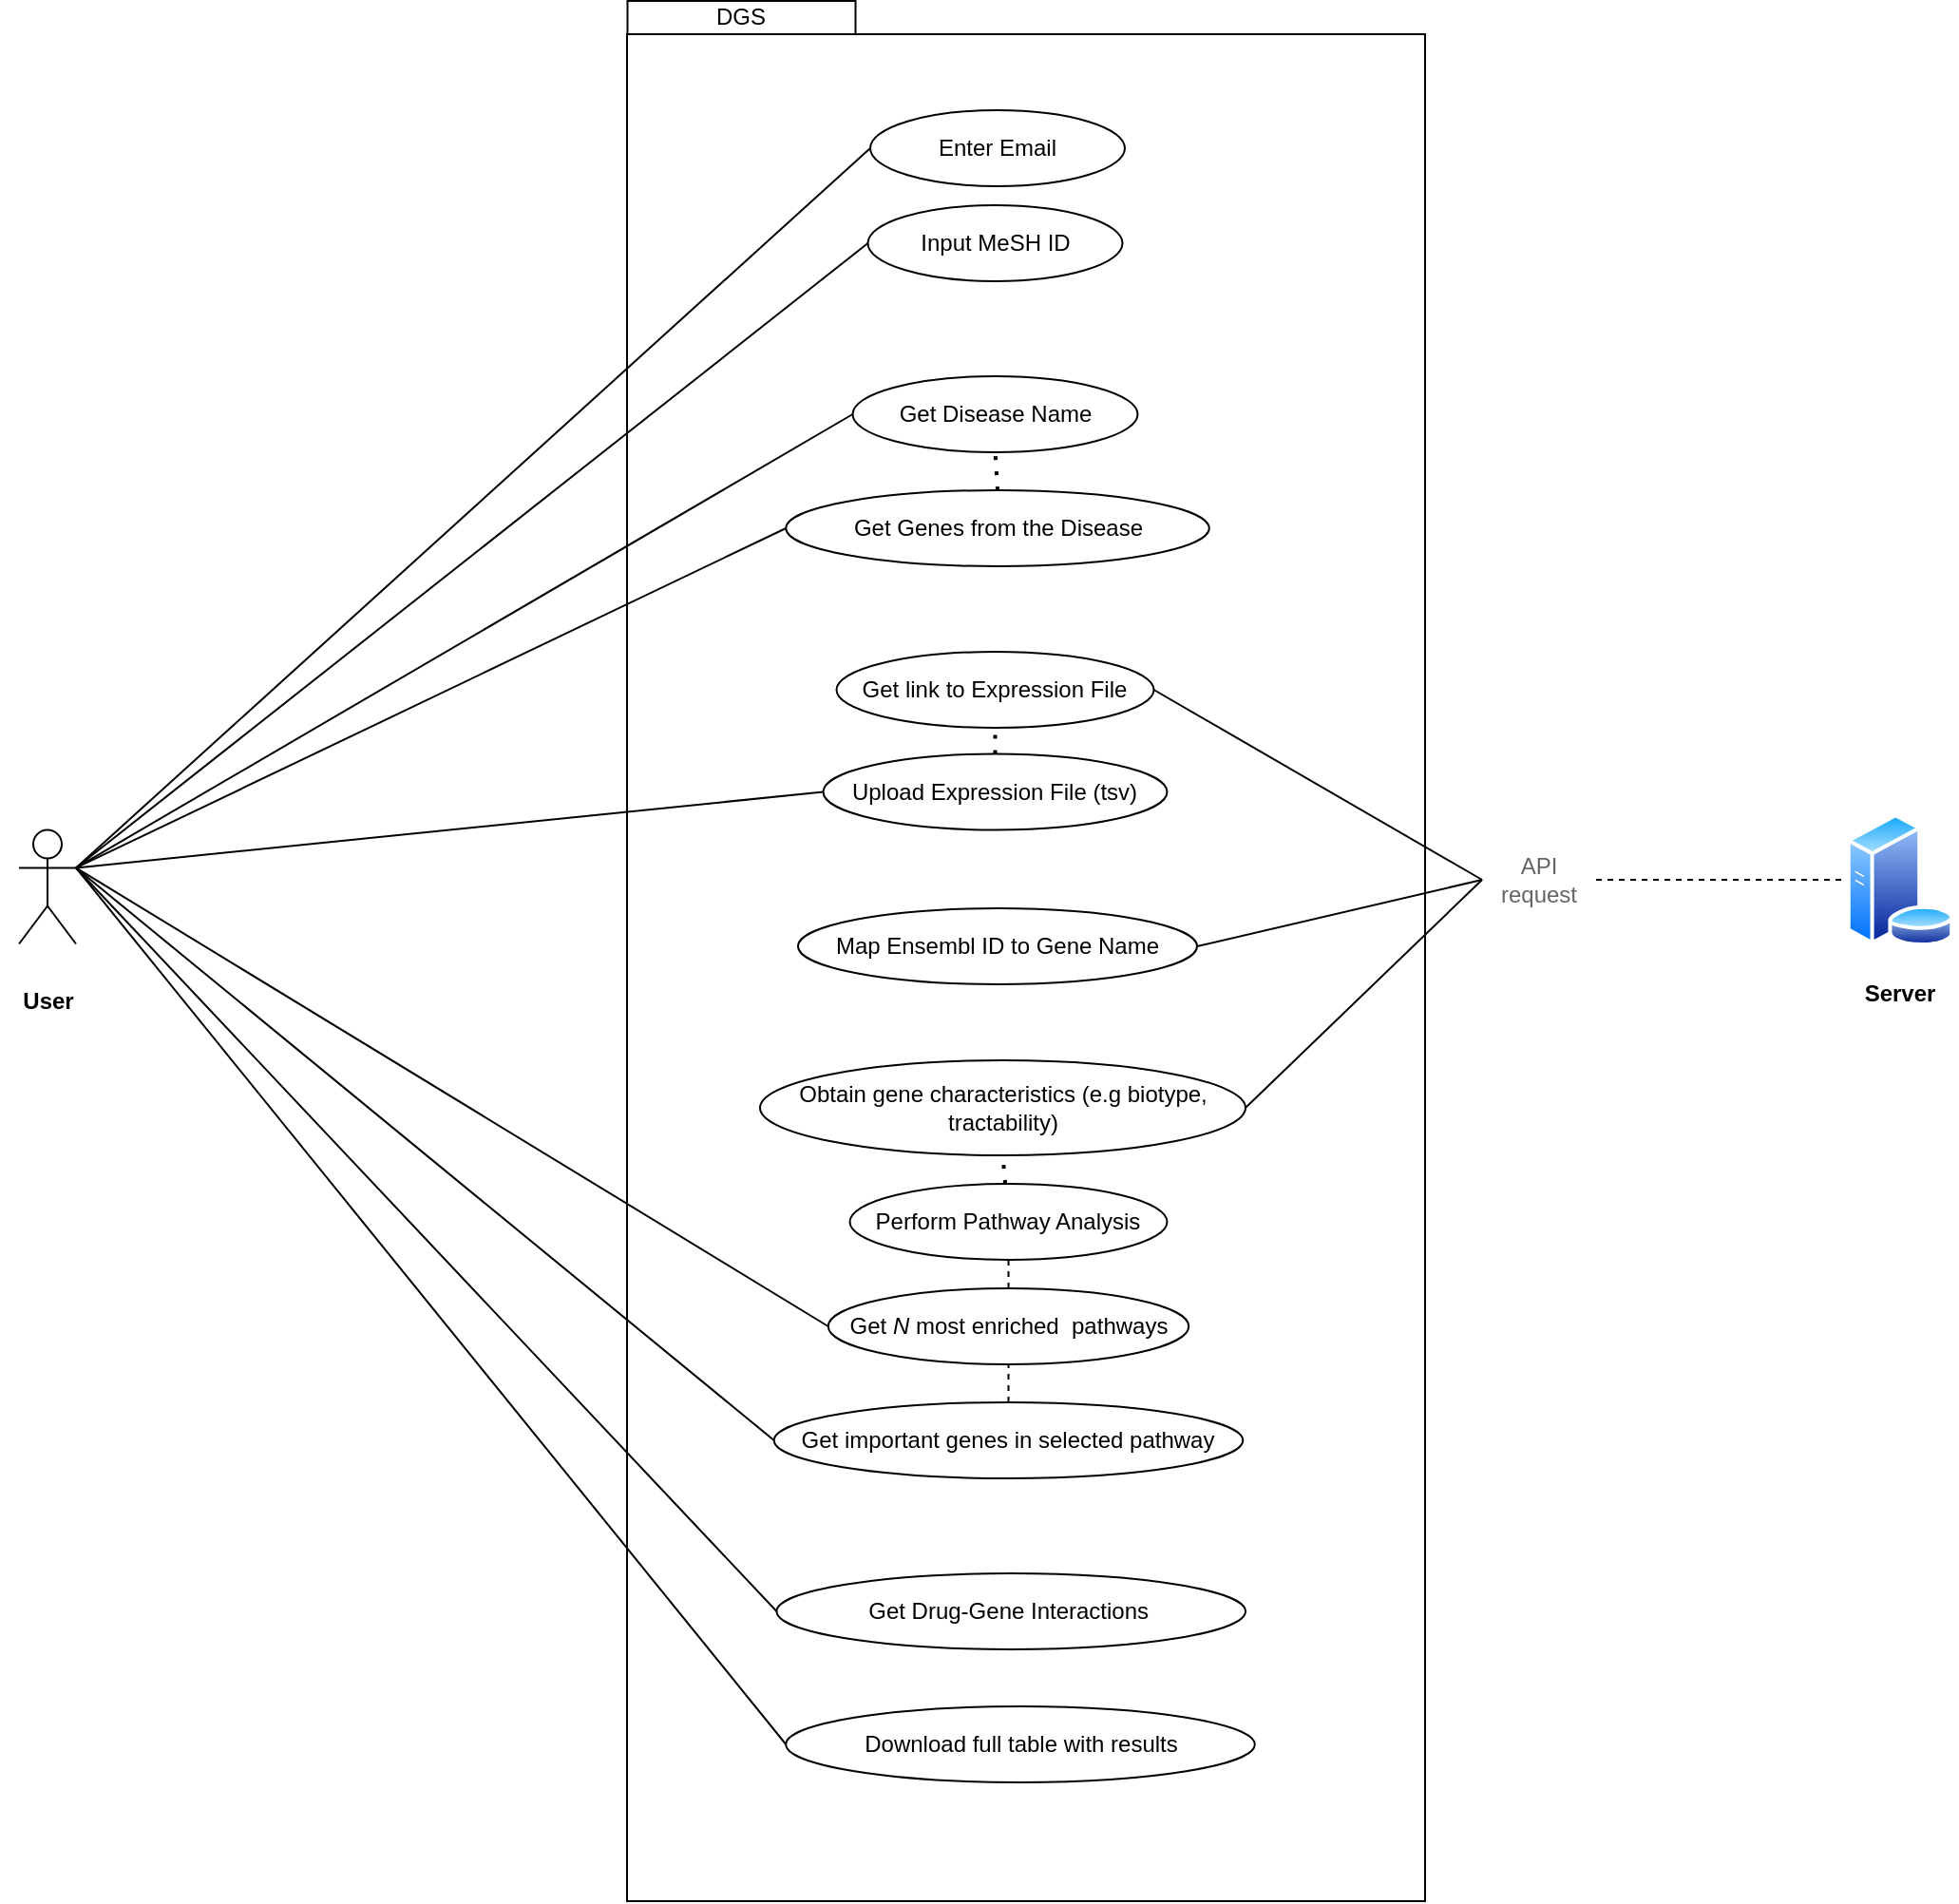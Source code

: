 <mxfile version="28.0.7">
  <diagram name="Página-1" id="Kc-UAT4JPy-PYa0CfNiF">
    <mxGraphModel dx="2792" dy="2297" grid="1" gridSize="10" guides="1" tooltips="1" connect="1" arrows="1" fold="1" page="1" pageScale="1" pageWidth="827" pageHeight="1169" math="0" shadow="0">
      <root>
        <mxCell id="0" />
        <mxCell id="1" parent="0" />
        <mxCell id="iwGVY0oe2zaWrRzW6psy-1" value="" style="shape=umlActor;verticalLabelPosition=bottom;verticalAlign=top;html=1;outlineConnect=0;" vertex="1" parent="1">
          <mxGeometry x="-160" y="408.75" width="30" height="60" as="geometry" />
        </mxCell>
        <mxCell id="iwGVY0oe2zaWrRzW6psy-2" value="&lt;b&gt;User&lt;/b&gt;" style="text;html=1;align=center;verticalAlign=middle;resizable=0;points=[];autosize=1;strokeColor=none;fillColor=none;" vertex="1" parent="1">
          <mxGeometry x="-170" y="483.75" width="50" height="30" as="geometry" />
        </mxCell>
        <mxCell id="iwGVY0oe2zaWrRzW6psy-4" value="" style="rounded=0;whiteSpace=wrap;html=1;" vertex="1" parent="1">
          <mxGeometry x="160" y="-10" width="420" height="982.5" as="geometry" />
        </mxCell>
        <mxCell id="iwGVY0oe2zaWrRzW6psy-5" value="" style="image;aspect=fixed;perimeter=ellipsePerimeter;html=1;align=center;shadow=0;dashed=0;spacingTop=3;image=img/lib/active_directory/database_server.svg;imageBackground=none;imageBorder=none;" vertex="1" parent="1">
          <mxGeometry x="801.3" y="400" width="57.4" height="70" as="geometry" />
        </mxCell>
        <mxCell id="iwGVY0oe2zaWrRzW6psy-8" value="Enter Email" style="ellipse;whiteSpace=wrap;html=1;" vertex="1" parent="1">
          <mxGeometry x="288" y="30" width="134" height="40" as="geometry" />
        </mxCell>
        <mxCell id="iwGVY0oe2zaWrRzW6psy-9" value="Input MeSH ID" style="ellipse;whiteSpace=wrap;html=1;" vertex="1" parent="1">
          <mxGeometry x="286.75" y="80" width="134" height="40" as="geometry" />
        </mxCell>
        <mxCell id="iwGVY0oe2zaWrRzW6psy-10" value="Get Disease Name" style="ellipse;whiteSpace=wrap;html=1;" vertex="1" parent="1">
          <mxGeometry x="278.75" y="170" width="150" height="40" as="geometry" />
        </mxCell>
        <mxCell id="iwGVY0oe2zaWrRzW6psy-11" value="Upload Expression File (tsv)" style="ellipse;whiteSpace=wrap;html=1;" vertex="1" parent="1">
          <mxGeometry x="263.25" y="368.75" width="181" height="40" as="geometry" />
        </mxCell>
        <mxCell id="iwGVY0oe2zaWrRzW6psy-12" value="Map Ensembl ID to Gene Name" style="ellipse;whiteSpace=wrap;html=1;" vertex="1" parent="1">
          <mxGeometry x="250" y="450" width="210" height="40" as="geometry" />
        </mxCell>
        <mxCell id="iwGVY0oe2zaWrRzW6psy-16" value="" style="endArrow=none;html=1;rounded=0;entryX=0;entryY=0.5;entryDx=0;entryDy=0;exitX=1;exitY=0.333;exitDx=0;exitDy=0;exitPerimeter=0;" edge="1" parent="1" source="iwGVY0oe2zaWrRzW6psy-1" target="iwGVY0oe2zaWrRzW6psy-9">
          <mxGeometry width="50" height="50" relative="1" as="geometry">
            <mxPoint x="380" y="260" as="sourcePoint" />
            <mxPoint x="430" y="210" as="targetPoint" />
          </mxGeometry>
        </mxCell>
        <mxCell id="iwGVY0oe2zaWrRzW6psy-17" value="" style="endArrow=none;html=1;rounded=0;entryX=0;entryY=0.5;entryDx=0;entryDy=0;exitX=1;exitY=0.333;exitDx=0;exitDy=0;exitPerimeter=0;" edge="1" parent="1" source="iwGVY0oe2zaWrRzW6psy-1" target="iwGVY0oe2zaWrRzW6psy-8">
          <mxGeometry width="50" height="50" relative="1" as="geometry">
            <mxPoint x="380" y="260" as="sourcePoint" />
            <mxPoint x="430" y="210" as="targetPoint" />
          </mxGeometry>
        </mxCell>
        <mxCell id="iwGVY0oe2zaWrRzW6psy-18" value="Get link to Expression File" style="ellipse;whiteSpace=wrap;html=1;" vertex="1" parent="1">
          <mxGeometry x="270.25" y="315" width="167" height="40" as="geometry" />
        </mxCell>
        <mxCell id="iwGVY0oe2zaWrRzW6psy-20" value="" style="endArrow=none;dashed=1;html=1;dashPattern=1 3;strokeWidth=2;rounded=0;entryX=0.5;entryY=1;entryDx=0;entryDy=0;exitX=0.5;exitY=0;exitDx=0;exitDy=0;" edge="1" parent="1" source="iwGVY0oe2zaWrRzW6psy-11" target="iwGVY0oe2zaWrRzW6psy-18">
          <mxGeometry width="50" height="50" relative="1" as="geometry">
            <mxPoint x="390" y="310" as="sourcePoint" />
            <mxPoint x="440" y="260" as="targetPoint" />
          </mxGeometry>
        </mxCell>
        <mxCell id="iwGVY0oe2zaWrRzW6psy-21" value="API request" style="text;html=1;align=center;verticalAlign=middle;whiteSpace=wrap;rounded=0;strokeColor=none;fillColor=none;fontColor=#666666;" vertex="1" parent="1">
          <mxGeometry x="610" y="405" width="60" height="60" as="geometry" />
        </mxCell>
        <mxCell id="iwGVY0oe2zaWrRzW6psy-22" value="&lt;b&gt;Server&lt;/b&gt;" style="text;html=1;align=center;verticalAlign=middle;whiteSpace=wrap;rounded=0;" vertex="1" parent="1">
          <mxGeometry x="800" y="480" width="60" height="30" as="geometry" />
        </mxCell>
        <mxCell id="iwGVY0oe2zaWrRzW6psy-23" value="" style="endArrow=none;dashed=1;html=1;rounded=0;entryX=0;entryY=0.5;entryDx=0;entryDy=0;exitX=1;exitY=0.5;exitDx=0;exitDy=0;" edge="1" parent="1" source="iwGVY0oe2zaWrRzW6psy-21" target="iwGVY0oe2zaWrRzW6psy-5">
          <mxGeometry width="50" height="50" relative="1" as="geometry">
            <mxPoint x="490" y="310" as="sourcePoint" />
            <mxPoint x="540" y="260" as="targetPoint" />
          </mxGeometry>
        </mxCell>
        <mxCell id="iwGVY0oe2zaWrRzW6psy-24" value="" style="endArrow=none;html=1;rounded=0;exitX=1;exitY=0.5;exitDx=0;exitDy=0;entryX=0;entryY=0.5;entryDx=0;entryDy=0;" edge="1" parent="1" source="iwGVY0oe2zaWrRzW6psy-18" target="iwGVY0oe2zaWrRzW6psy-21">
          <mxGeometry width="50" height="50" relative="1" as="geometry">
            <mxPoint x="490" y="310" as="sourcePoint" />
            <mxPoint x="540" y="260" as="targetPoint" />
          </mxGeometry>
        </mxCell>
        <mxCell id="iwGVY0oe2zaWrRzW6psy-25" value="" style="endArrow=none;html=1;rounded=0;exitX=1;exitY=0.333;exitDx=0;exitDy=0;exitPerimeter=0;entryX=0;entryY=0.5;entryDx=0;entryDy=0;" edge="1" parent="1" source="iwGVY0oe2zaWrRzW6psy-1" target="iwGVY0oe2zaWrRzW6psy-11">
          <mxGeometry width="50" height="50" relative="1" as="geometry">
            <mxPoint x="660" y="310" as="sourcePoint" />
            <mxPoint x="710" y="260" as="targetPoint" />
          </mxGeometry>
        </mxCell>
        <mxCell id="iwGVY0oe2zaWrRzW6psy-26" value="" style="endArrow=none;html=1;rounded=0;exitX=1;exitY=0.333;exitDx=0;exitDy=0;exitPerimeter=0;entryX=0;entryY=0.5;entryDx=0;entryDy=0;" edge="1" parent="1" source="iwGVY0oe2zaWrRzW6psy-1" target="iwGVY0oe2zaWrRzW6psy-10">
          <mxGeometry width="50" height="50" relative="1" as="geometry">
            <mxPoint x="660" y="310" as="sourcePoint" />
            <mxPoint x="710" y="260" as="targetPoint" />
          </mxGeometry>
        </mxCell>
        <mxCell id="iwGVY0oe2zaWrRzW6psy-27" value="" style="endArrow=none;html=1;rounded=0;entryX=0;entryY=0.5;entryDx=0;entryDy=0;exitX=1;exitY=0.5;exitDx=0;exitDy=0;" edge="1" parent="1" source="iwGVY0oe2zaWrRzW6psy-12" target="iwGVY0oe2zaWrRzW6psy-21">
          <mxGeometry width="50" height="50" relative="1" as="geometry">
            <mxPoint x="390" y="360" as="sourcePoint" />
            <mxPoint x="440" y="310" as="targetPoint" />
          </mxGeometry>
        </mxCell>
        <mxCell id="iwGVY0oe2zaWrRzW6psy-28" value="Obtain gene characteristics (e.g biotype, tractability)" style="ellipse;whiteSpace=wrap;html=1;" vertex="1" parent="1">
          <mxGeometry x="230" y="530" width="255.5" height="50" as="geometry" />
        </mxCell>
        <mxCell id="iwGVY0oe2zaWrRzW6psy-29" value="" style="endArrow=none;html=1;rounded=0;entryX=0;entryY=0.5;entryDx=0;entryDy=0;exitX=1;exitY=0.5;exitDx=0;exitDy=0;" edge="1" parent="1" source="iwGVY0oe2zaWrRzW6psy-28" target="iwGVY0oe2zaWrRzW6psy-21">
          <mxGeometry width="50" height="50" relative="1" as="geometry">
            <mxPoint x="390" y="360" as="sourcePoint" />
            <mxPoint x="440" y="310" as="targetPoint" />
          </mxGeometry>
        </mxCell>
        <mxCell id="iwGVY0oe2zaWrRzW6psy-30" value="" style="endArrow=none;dashed=1;html=1;dashPattern=1 3;strokeWidth=2;rounded=0;entryX=0.5;entryY=1;entryDx=0;entryDy=0;" edge="1" parent="1" source="iwGVY0oe2zaWrRzW6psy-31" target="iwGVY0oe2zaWrRzW6psy-28">
          <mxGeometry width="50" height="50" relative="1" as="geometry">
            <mxPoint x="290" y="440" as="sourcePoint" />
            <mxPoint x="340" y="390" as="targetPoint" />
          </mxGeometry>
        </mxCell>
        <mxCell id="iwGVY0oe2zaWrRzW6psy-32" value="" style="endArrow=none;dashed=1;html=1;dashPattern=1 3;strokeWidth=2;rounded=0;entryX=0.5;entryY=1;entryDx=0;entryDy=0;exitX=0.5;exitY=0;exitDx=0;exitDy=0;" edge="1" parent="1" source="iwGVY0oe2zaWrRzW6psy-31" target="iwGVY0oe2zaWrRzW6psy-31">
          <mxGeometry width="50" height="50" relative="1" as="geometry">
            <mxPoint x="365" y="710" as="sourcePoint" />
            <mxPoint x="368" y="510" as="targetPoint" />
          </mxGeometry>
        </mxCell>
        <mxCell id="iwGVY0oe2zaWrRzW6psy-31" value="Perform Pathway Analysis" style="ellipse;whiteSpace=wrap;html=1;" vertex="1" parent="1">
          <mxGeometry x="277.25" y="595" width="167" height="40" as="geometry" />
        </mxCell>
        <mxCell id="iwGVY0oe2zaWrRzW6psy-33" value="DGS" style="rounded=0;whiteSpace=wrap;html=1;" vertex="1" parent="1">
          <mxGeometry x="160.25" y="-27.5" width="120" height="17.5" as="geometry" />
        </mxCell>
        <mxCell id="iwGVY0oe2zaWrRzW6psy-34" value="Get Genes from the Disease" style="ellipse;whiteSpace=wrap;html=1;" vertex="1" parent="1">
          <mxGeometry x="243.63" y="230" width="222.75" height="40" as="geometry" />
        </mxCell>
        <mxCell id="iwGVY0oe2zaWrRzW6psy-35" value="" style="endArrow=none;dashed=1;html=1;dashPattern=1 3;strokeWidth=2;rounded=0;entryX=0.5;entryY=1;entryDx=0;entryDy=0;exitX=0.5;exitY=0;exitDx=0;exitDy=0;" edge="1" parent="1" source="iwGVY0oe2zaWrRzW6psy-34" target="iwGVY0oe2zaWrRzW6psy-10">
          <mxGeometry width="50" height="50" relative="1" as="geometry">
            <mxPoint x="260" y="420" as="sourcePoint" />
            <mxPoint x="310" y="370" as="targetPoint" />
          </mxGeometry>
        </mxCell>
        <mxCell id="iwGVY0oe2zaWrRzW6psy-36" value="" style="endArrow=none;html=1;rounded=0;exitX=0;exitY=0.5;exitDx=0;exitDy=0;entryX=1;entryY=0.333;entryDx=0;entryDy=0;entryPerimeter=0;" edge="1" parent="1" source="iwGVY0oe2zaWrRzW6psy-34" target="iwGVY0oe2zaWrRzW6psy-1">
          <mxGeometry width="50" height="50" relative="1" as="geometry">
            <mxPoint x="260" y="420" as="sourcePoint" />
            <mxPoint x="70" y="390" as="targetPoint" />
          </mxGeometry>
        </mxCell>
        <mxCell id="iwGVY0oe2zaWrRzW6psy-38" value="" style="endArrow=none;html=1;rounded=0;exitX=1;exitY=0.333;exitDx=0;exitDy=0;exitPerimeter=0;entryX=0;entryY=0.5;entryDx=0;entryDy=0;" edge="1" parent="1" source="iwGVY0oe2zaWrRzW6psy-1" target="iwGVY0oe2zaWrRzW6psy-39">
          <mxGeometry width="50" height="50" relative="1" as="geometry">
            <mxPoint x="-40.0" y="285" as="sourcePoint" />
            <mxPoint x="237.25" y="635" as="targetPoint" />
          </mxGeometry>
        </mxCell>
        <mxCell id="iwGVY0oe2zaWrRzW6psy-39" value="Get &lt;i&gt;N&lt;/i&gt; most enriched&amp;nbsp; pathways" style="ellipse;whiteSpace=wrap;html=1;" vertex="1" parent="1">
          <mxGeometry x="265.88" y="650" width="189.75" height="40" as="geometry" />
        </mxCell>
        <mxCell id="iwGVY0oe2zaWrRzW6psy-41" value="" style="endArrow=none;dashed=1;html=1;rounded=0;entryX=0.5;entryY=1;entryDx=0;entryDy=0;exitX=0.5;exitY=0;exitDx=0;exitDy=0;" edge="1" parent="1" source="iwGVY0oe2zaWrRzW6psy-39" target="iwGVY0oe2zaWrRzW6psy-31">
          <mxGeometry width="50" height="50" relative="1" as="geometry">
            <mxPoint x="250" y="560" as="sourcePoint" />
            <mxPoint x="300" y="510" as="targetPoint" />
          </mxGeometry>
        </mxCell>
        <mxCell id="iwGVY0oe2zaWrRzW6psy-42" value="Get important genes in selected pathway" style="ellipse;whiteSpace=wrap;html=1;" vertex="1" parent="1">
          <mxGeometry x="237.37" y="710" width="246.75" height="40" as="geometry" />
        </mxCell>
        <mxCell id="iwGVY0oe2zaWrRzW6psy-43" value="" style="endArrow=none;dashed=1;html=1;rounded=0;entryX=0.5;entryY=1;entryDx=0;entryDy=0;exitX=0.5;exitY=0;exitDx=0;exitDy=0;" edge="1" parent="1" source="iwGVY0oe2zaWrRzW6psy-42" target="iwGVY0oe2zaWrRzW6psy-39">
          <mxGeometry width="50" height="50" relative="1" as="geometry">
            <mxPoint x="180" y="560" as="sourcePoint" />
            <mxPoint x="230" y="510" as="targetPoint" />
          </mxGeometry>
        </mxCell>
        <mxCell id="iwGVY0oe2zaWrRzW6psy-44" value="" style="endArrow=none;html=1;rounded=0;entryX=1;entryY=0.333;entryDx=0;entryDy=0;entryPerimeter=0;exitX=0;exitY=0.5;exitDx=0;exitDy=0;" edge="1" parent="1" source="iwGVY0oe2zaWrRzW6psy-42" target="iwGVY0oe2zaWrRzW6psy-1">
          <mxGeometry width="50" height="50" relative="1" as="geometry">
            <mxPoint x="180" y="560" as="sourcePoint" />
            <mxPoint x="230" y="510" as="targetPoint" />
          </mxGeometry>
        </mxCell>
        <mxCell id="iwGVY0oe2zaWrRzW6psy-46" value="Get Drug-Gene Interactions&amp;nbsp;" style="ellipse;whiteSpace=wrap;html=1;" vertex="1" parent="1">
          <mxGeometry x="238.75" y="800" width="246.75" height="40" as="geometry" />
        </mxCell>
        <mxCell id="iwGVY0oe2zaWrRzW6psy-49" value="Download full table with results" style="ellipse;whiteSpace=wrap;html=1;" vertex="1" parent="1">
          <mxGeometry x="243.63" y="870" width="246.75" height="40" as="geometry" />
        </mxCell>
        <mxCell id="iwGVY0oe2zaWrRzW6psy-50" value="" style="endArrow=none;html=1;rounded=0;entryX=1;entryY=0.333;entryDx=0;entryDy=0;entryPerimeter=0;exitX=0;exitY=0.5;exitDx=0;exitDy=0;" edge="1" parent="1" source="iwGVY0oe2zaWrRzW6psy-46" target="iwGVY0oe2zaWrRzW6psy-1">
          <mxGeometry width="50" height="50" relative="1" as="geometry">
            <mxPoint x="370" y="660" as="sourcePoint" />
            <mxPoint x="420" y="610" as="targetPoint" />
          </mxGeometry>
        </mxCell>
        <mxCell id="iwGVY0oe2zaWrRzW6psy-51" value="" style="endArrow=none;html=1;rounded=0;entryX=0;entryY=0.5;entryDx=0;entryDy=0;exitX=1;exitY=0.333;exitDx=0;exitDy=0;exitPerimeter=0;" edge="1" parent="1" source="iwGVY0oe2zaWrRzW6psy-1" target="iwGVY0oe2zaWrRzW6psy-49">
          <mxGeometry width="50" height="50" relative="1" as="geometry">
            <mxPoint x="370" y="660" as="sourcePoint" />
            <mxPoint x="420" y="610" as="targetPoint" />
          </mxGeometry>
        </mxCell>
      </root>
    </mxGraphModel>
  </diagram>
</mxfile>
